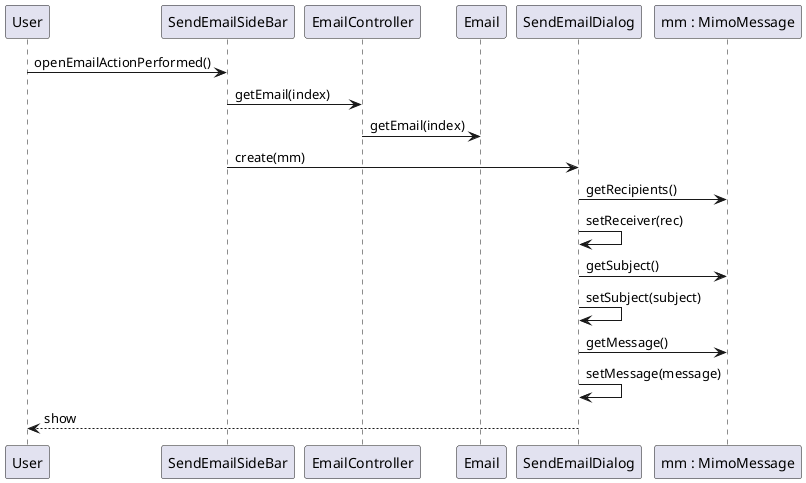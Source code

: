 @startuml doc-files/open_outbox_sequence_diagram.png
participant User as usr
participant "SendEmailSideBar" as sesb
participant "EmailController" as emc
participant "Email" as em
participant "SendEmailDialog" as sed
participant "mm : MimoMessage" as mm
usr -> sesb : openEmailActionPerformed()
sesb -> emc : getEmail(index)
emc -> em : getEmail(index)
sesb -> sed : create(mm)
sed -> mm : getRecipients()
sed -> sed : setReceiver(rec)
sed -> mm : getSubject()
sed -> sed : setSubject(subject)
sed -> mm : getMessage()
sed -> sed : setMessage(message)
sed --> usr : show
@enduml
